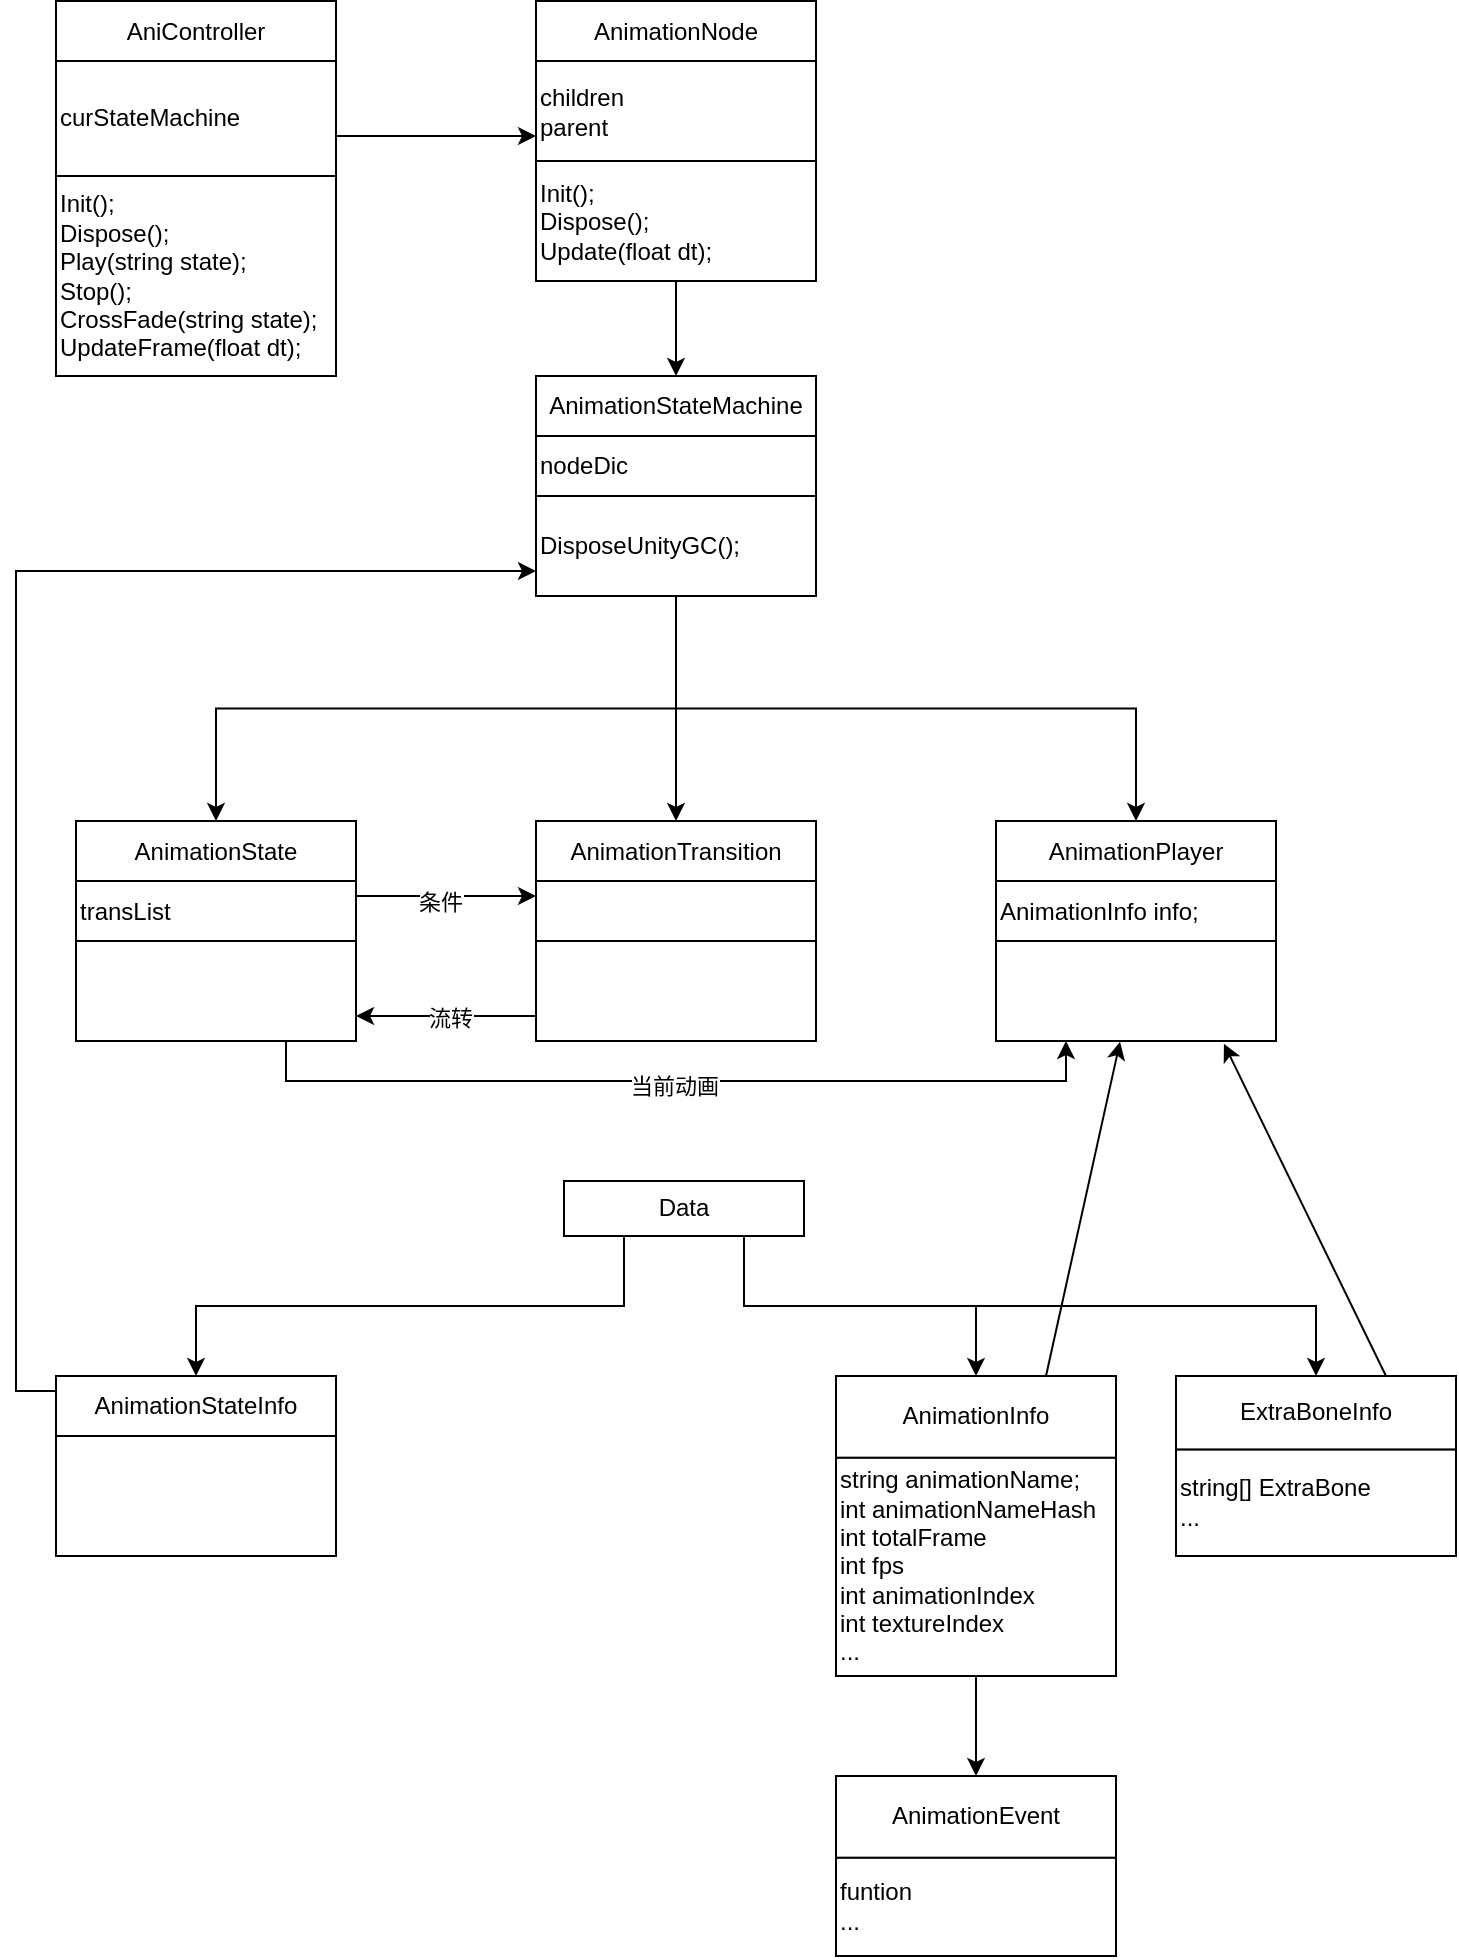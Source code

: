 <mxfile version="13.0.9">
    <diagram id="6hGFLwfOUW9BJ-s0fimq" name="Page-1">
        <mxGraphModel dx="738" dy="584" grid="1" gridSize="10" guides="1" tooltips="1" connect="1" arrows="1" fold="1" page="1" pageScale="1" pageWidth="827" pageHeight="1169" math="0" shadow="0">
            <root>
                <mxCell id="0"/>
                <mxCell id="1" parent="0"/>
                <mxCell id="26" style="edgeStyle=orthogonalEdgeStyle;rounded=0;orthogonalLoop=1;jettySize=auto;html=1;exitX=1;exitY=0;exitDx=0;exitDy=0;entryX=0;entryY=0.75;entryDx=0;entryDy=0;" parent="1" source="3" target="43" edge="1">
                    <mxGeometry relative="1" as="geometry"/>
                </mxCell>
                <mxCell id="24" style="edgeStyle=orthogonalEdgeStyle;rounded=0;orthogonalLoop=1;jettySize=auto;html=1;entryX=0.5;entryY=0;entryDx=0;entryDy=0;exitX=0.5;exitY=1;exitDx=0;exitDy=0;" parent="1" source="85" target="11" edge="1">
                    <mxGeometry relative="1" as="geometry">
                        <mxPoint x="210" y="442.5" as="sourcePoint"/>
                    </mxGeometry>
                </mxCell>
                <mxCell id="25" style="edgeStyle=orthogonalEdgeStyle;rounded=0;orthogonalLoop=1;jettySize=auto;html=1;exitX=0.5;exitY=1;exitDx=0;exitDy=0;entryX=0.5;entryY=0;entryDx=0;entryDy=0;" parent="1" source="85" target="14" edge="1">
                    <mxGeometry relative="1" as="geometry">
                        <mxPoint x="408" y="552.5" as="targetPoint"/>
                    </mxGeometry>
                </mxCell>
                <mxCell id="42" value="" style="group" parent="1" vertex="1" connectable="0">
                    <mxGeometry x="100" y="132.5" width="140" height="187.5" as="geometry"/>
                </mxCell>
                <mxCell id="41" value="curStateMachine" style="verticalLabelPosition=middle;verticalAlign=middle;html=1;shape=mxgraph.basic.rect;fillColor2=none;strokeWidth=1;size=20;indent=5;align=left;horizontal=1;labelPosition=center;" parent="42" vertex="1">
                    <mxGeometry y="30" width="140" height="57.5" as="geometry"/>
                </mxCell>
                <mxCell id="2" value="AniController" style="rounded=0;whiteSpace=wrap;html=1;" parent="42" vertex="1">
                    <mxGeometry width="140" height="30" as="geometry"/>
                </mxCell>
                <mxCell id="3" value="&lt;div&gt;&lt;span&gt;Init();&lt;/span&gt;&lt;/div&gt;&lt;div&gt;Dispose();&lt;/div&gt;&lt;div&gt;Play(string state);&lt;/div&gt;&lt;div&gt;Stop();&lt;/div&gt;&lt;div&gt;CrossFade(string state);&lt;/div&gt;&lt;div&gt;UpdateFrame(float dt);&lt;/div&gt;" style="rounded=0;whiteSpace=wrap;html=1;align=left;" parent="42" vertex="1">
                    <mxGeometry y="87.5" width="140" height="100" as="geometry"/>
                </mxCell>
                <mxCell id="44" value="" style="group" parent="1" vertex="1" connectable="0">
                    <mxGeometry x="340" y="132.5" width="140" height="140" as="geometry"/>
                </mxCell>
                <mxCell id="5" value="AnimationNode" style="rounded=0;whiteSpace=wrap;html=1;" parent="44" vertex="1">
                    <mxGeometry width="140" height="30" as="geometry"/>
                </mxCell>
                <mxCell id="6" value="Init();&lt;br&gt;Dispose();&lt;br&gt;Update(float dt);" style="rounded=0;whiteSpace=wrap;html=1;align=left;" parent="44" vertex="1">
                    <mxGeometry y="80" width="140" height="60" as="geometry"/>
                </mxCell>
                <mxCell id="43" value="children&lt;br&gt;parent" style="rounded=0;whiteSpace=wrap;html=1;align=left;" parent="44" vertex="1">
                    <mxGeometry y="30" width="140" height="50" as="geometry"/>
                </mxCell>
                <mxCell id="50" value="" style="group" parent="1" vertex="1" connectable="0">
                    <mxGeometry x="340" y="542.5" width="140" height="110" as="geometry"/>
                </mxCell>
                <mxCell id="13" value="" style="rounded=0;whiteSpace=wrap;html=1;align=left;" parent="50" vertex="1">
                    <mxGeometry y="60" width="140" height="50" as="geometry"/>
                </mxCell>
                <mxCell id="14" value="AnimationTransition" style="rounded=0;whiteSpace=wrap;html=1;" parent="50" vertex="1">
                    <mxGeometry width="140" height="30" as="geometry"/>
                </mxCell>
                <mxCell id="47" value="" style="rounded=0;whiteSpace=wrap;html=1;" parent="50" vertex="1">
                    <mxGeometry y="30" width="140" height="30" as="geometry"/>
                </mxCell>
                <mxCell id="51" value="" style="group" parent="1" vertex="1" connectable="0">
                    <mxGeometry x="110" y="542.5" width="140" height="110" as="geometry"/>
                </mxCell>
                <mxCell id="10" value="" style="rounded=0;whiteSpace=wrap;html=1;align=left;" parent="51" vertex="1">
                    <mxGeometry y="60" width="140" height="50" as="geometry"/>
                </mxCell>
                <mxCell id="11" value="AnimationState" style="rounded=0;whiteSpace=wrap;html=1;" parent="51" vertex="1">
                    <mxGeometry width="140" height="30" as="geometry"/>
                </mxCell>
                <mxCell id="46" value="transList" style="rounded=0;whiteSpace=wrap;html=1;align=left;" parent="51" vertex="1">
                    <mxGeometry y="30" width="140" height="30" as="geometry"/>
                </mxCell>
                <mxCell id="52" style="edgeStyle=orthogonalEdgeStyle;rounded=0;orthogonalLoop=1;jettySize=auto;html=1;exitX=0.75;exitY=1;exitDx=0;exitDy=0;entryX=0.5;entryY=0;entryDx=0;entryDy=0;" parent="1" source="94" target="27" edge="1">
                    <mxGeometry relative="1" as="geometry"/>
                </mxCell>
                <mxCell id="53" value="" style="group" parent="1" vertex="1" connectable="0">
                    <mxGeometry x="490" y="820" width="140" height="150" as="geometry"/>
                </mxCell>
                <mxCell id="27" value="AnimationInfo" style="rounded=0;whiteSpace=wrap;html=1;" parent="53" vertex="1">
                    <mxGeometry width="140" height="40.909" as="geometry"/>
                </mxCell>
                <mxCell id="48" value="string animationName;&lt;br&gt;int animationNameHash&lt;br&gt;int totalFrame&lt;br&gt;int fps&lt;br&gt;int animationIndex&lt;br&gt;int textureIndex&lt;br&gt;..." style="rounded=0;whiteSpace=wrap;html=1;align=left;" parent="53" vertex="1">
                    <mxGeometry y="40.909" width="140" height="109.091" as="geometry"/>
                </mxCell>
                <mxCell id="58" style="edgeStyle=orthogonalEdgeStyle;rounded=0;orthogonalLoop=1;jettySize=auto;html=1;exitX=0.5;exitY=1;exitDx=0;exitDy=0;entryX=0.5;entryY=0;entryDx=0;entryDy=0;" parent="1" source="48" target="55" edge="1">
                    <mxGeometry relative="1" as="geometry"/>
                </mxCell>
                <mxCell id="62" style="edgeStyle=orthogonalEdgeStyle;rounded=0;orthogonalLoop=1;jettySize=auto;html=1;entryX=0.5;entryY=0;entryDx=0;entryDy=0;exitX=0.75;exitY=1;exitDx=0;exitDy=0;" parent="1" source="94" target="60" edge="1">
                    <mxGeometry relative="1" as="geometry">
                        <mxPoint x="651.667" y="662.5" as="sourcePoint"/>
                    </mxGeometry>
                </mxCell>
                <mxCell id="63" value="" style="group" parent="1" vertex="1" connectable="0">
                    <mxGeometry x="660" y="820" width="140" height="90" as="geometry"/>
                </mxCell>
                <mxCell id="60" value="ExtraBoneInfo" style="rounded=0;whiteSpace=wrap;html=1;" parent="63" vertex="1">
                    <mxGeometry width="140" height="36.818" as="geometry"/>
                </mxCell>
                <mxCell id="61" value="string[] ExtraBone&lt;br&gt;..." style="rounded=0;whiteSpace=wrap;html=1;align=left;" parent="63" vertex="1">
                    <mxGeometry y="36.819" width="140" height="53.181" as="geometry"/>
                </mxCell>
                <mxCell id="64" value="" style="group" parent="1" vertex="1" connectable="0">
                    <mxGeometry x="490" y="1020" width="140" height="90" as="geometry"/>
                </mxCell>
                <mxCell id="55" value="AnimationEvent" style="rounded=0;whiteSpace=wrap;html=1;" parent="64" vertex="1">
                    <mxGeometry width="140" height="40.909" as="geometry"/>
                </mxCell>
                <mxCell id="56" value="funtion&lt;br&gt;..." style="rounded=0;whiteSpace=wrap;html=1;align=left;" parent="64" vertex="1">
                    <mxGeometry y="40.91" width="140" height="49.09" as="geometry"/>
                </mxCell>
                <mxCell id="65" value="" style="group" vertex="1" connectable="0" parent="1">
                    <mxGeometry x="570" y="542.5" width="140" height="110" as="geometry"/>
                </mxCell>
                <mxCell id="66" value="" style="rounded=0;whiteSpace=wrap;html=1;align=left;" vertex="1" parent="65">
                    <mxGeometry y="60" width="140" height="50" as="geometry"/>
                </mxCell>
                <mxCell id="67" value="AnimationPlayer" style="rounded=0;whiteSpace=wrap;html=1;" vertex="1" parent="65">
                    <mxGeometry width="140" height="30" as="geometry"/>
                </mxCell>
                <mxCell id="68" value="AnimationInfo info;" style="rounded=0;whiteSpace=wrap;html=1;align=left;" vertex="1" parent="65">
                    <mxGeometry y="30" width="140" height="30" as="geometry"/>
                </mxCell>
                <mxCell id="69" style="edgeStyle=orthogonalEdgeStyle;rounded=0;orthogonalLoop=1;jettySize=auto;html=1;exitX=0.5;exitY=1;exitDx=0;exitDy=0;" edge="1" parent="1" source="85" target="67">
                    <mxGeometry relative="1" as="geometry"/>
                </mxCell>
                <mxCell id="71" style="edgeStyle=orthogonalEdgeStyle;rounded=0;orthogonalLoop=1;jettySize=auto;html=1;exitX=1;exitY=0;exitDx=0;exitDy=0;entryX=0;entryY=0.25;entryDx=0;entryDy=0;" edge="1" parent="1" source="10" target="47">
                    <mxGeometry relative="1" as="geometry"/>
                </mxCell>
                <mxCell id="74" value="条件" style="edgeLabel;html=1;align=center;verticalAlign=middle;resizable=0;points=[];" vertex="1" connectable="0" parent="71">
                    <mxGeometry x="0.138" y="-3" relative="1" as="geometry">
                        <mxPoint as="offset"/>
                    </mxGeometry>
                </mxCell>
                <mxCell id="72" style="edgeStyle=orthogonalEdgeStyle;rounded=0;orthogonalLoop=1;jettySize=auto;html=1;exitX=0;exitY=0.75;exitDx=0;exitDy=0;entryX=1;entryY=0.75;entryDx=0;entryDy=0;" edge="1" parent="1" source="13" target="10">
                    <mxGeometry relative="1" as="geometry"/>
                </mxCell>
                <mxCell id="75" value="流转" style="edgeLabel;html=1;align=center;verticalAlign=middle;resizable=0;points=[];" vertex="1" connectable="0" parent="72">
                    <mxGeometry x="-0.056" y="1" relative="1" as="geometry">
                        <mxPoint x="-1" as="offset"/>
                    </mxGeometry>
                </mxCell>
                <mxCell id="73" style="edgeStyle=orthogonalEdgeStyle;rounded=0;orthogonalLoop=1;jettySize=auto;html=1;exitX=0.75;exitY=1;exitDx=0;exitDy=0;entryX=0.25;entryY=1;entryDx=0;entryDy=0;" edge="1" parent="1" source="10" target="66">
                    <mxGeometry relative="1" as="geometry"/>
                </mxCell>
                <mxCell id="83" value="当前动画" style="edgeLabel;html=1;align=center;verticalAlign=middle;resizable=0;points=[];" vertex="1" connectable="0" parent="73">
                    <mxGeometry x="-0.002" y="-2" relative="1" as="geometry">
                        <mxPoint x="-1" as="offset"/>
                    </mxGeometry>
                </mxCell>
                <mxCell id="84" value="" style="group" vertex="1" connectable="0" parent="1">
                    <mxGeometry x="340" y="320" width="140" height="110" as="geometry"/>
                </mxCell>
                <mxCell id="85" value="DisposeUnityGC();" style="rounded=0;whiteSpace=wrap;html=1;align=left;" vertex="1" parent="84">
                    <mxGeometry y="60" width="140" height="50" as="geometry"/>
                </mxCell>
                <mxCell id="86" value="AnimationStateMachine" style="rounded=0;whiteSpace=wrap;html=1;" vertex="1" parent="84">
                    <mxGeometry width="140" height="30" as="geometry"/>
                </mxCell>
                <mxCell id="87" value="nodeDic" style="rounded=0;whiteSpace=wrap;html=1;align=left;" vertex="1" parent="84">
                    <mxGeometry y="30" width="140" height="30" as="geometry"/>
                </mxCell>
                <mxCell id="89" style="edgeStyle=orthogonalEdgeStyle;rounded=0;orthogonalLoop=1;jettySize=auto;html=1;exitX=0.5;exitY=1;exitDx=0;exitDy=0;" edge="1" parent="1" source="6" target="86">
                    <mxGeometry relative="1" as="geometry"/>
                </mxCell>
                <mxCell id="98" style="edgeStyle=orthogonalEdgeStyle;rounded=0;orthogonalLoop=1;jettySize=auto;html=1;exitX=0.25;exitY=1;exitDx=0;exitDy=0;entryX=0.5;entryY=0;entryDx=0;entryDy=0;" edge="1" parent="1" source="94" target="97">
                    <mxGeometry relative="1" as="geometry"/>
                </mxCell>
                <mxCell id="94" value="Data" style="rounded=0;whiteSpace=wrap;html=1;" vertex="1" parent="1">
                    <mxGeometry x="354" y="722.5" width="120" height="27.5" as="geometry"/>
                </mxCell>
                <mxCell id="95" value="" style="group" vertex="1" connectable="0" parent="1">
                    <mxGeometry x="100" y="820" width="140" height="90" as="geometry"/>
                </mxCell>
                <mxCell id="96" value="" style="rounded=0;whiteSpace=wrap;html=1;align=left;" vertex="1" parent="95">
                    <mxGeometry y="30" width="140" height="60" as="geometry"/>
                </mxCell>
                <mxCell id="97" value="AnimationStateInfo" style="rounded=0;whiteSpace=wrap;html=1;" vertex="1" parent="95">
                    <mxGeometry width="140" height="30" as="geometry"/>
                </mxCell>
                <mxCell id="103" value="" style="endArrow=classic;html=1;exitX=0.75;exitY=0;exitDx=0;exitDy=0;entryX=0.443;entryY=1.007;entryDx=0;entryDy=0;entryPerimeter=0;" edge="1" parent="1" source="27" target="66">
                    <mxGeometry width="50" height="50" relative="1" as="geometry">
                        <mxPoint x="630" y="750" as="sourcePoint"/>
                        <mxPoint x="680" y="700" as="targetPoint"/>
                    </mxGeometry>
                </mxCell>
                <mxCell id="107" value="" style="endArrow=classic;html=1;entryX=0.814;entryY=1.027;entryDx=0;entryDy=0;entryPerimeter=0;exitX=0.75;exitY=0;exitDx=0;exitDy=0;" edge="1" parent="1" source="60" target="66">
                    <mxGeometry width="50" height="50" relative="1" as="geometry">
                        <mxPoint x="700" y="740" as="sourcePoint"/>
                        <mxPoint x="750" y="690" as="targetPoint"/>
                    </mxGeometry>
                </mxCell>
                <mxCell id="108" style="edgeStyle=orthogonalEdgeStyle;rounded=0;orthogonalLoop=1;jettySize=auto;html=1;exitX=0;exitY=0.25;exitDx=0;exitDy=0;entryX=0;entryY=0.75;entryDx=0;entryDy=0;" edge="1" parent="1" source="97" target="85">
                    <mxGeometry relative="1" as="geometry"/>
                </mxCell>
            </root>
        </mxGraphModel>
    </diagram>
</mxfile>